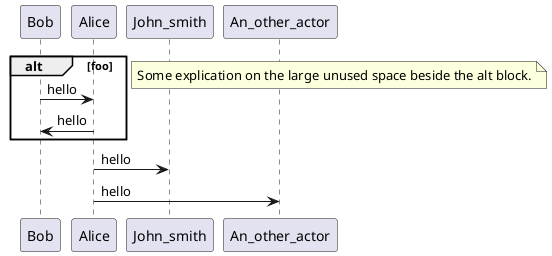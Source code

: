 {
  "sha1": "4fm8a42ko1kvm5l1t4plb1p28kvbdeo",
  "insertion": {
    "when": "2024-05-30T20:48:20.482Z",
    "user": "plantuml@gmail.com"
  }
}
@startuml
alt foo
Bob->Alice : hello
Bob<-Alice : hello
end
note right: Some explication on the large unused space beside the alt block.
Alice->John_smith : hello
Alice->An_other_actor : hello
@enduml

